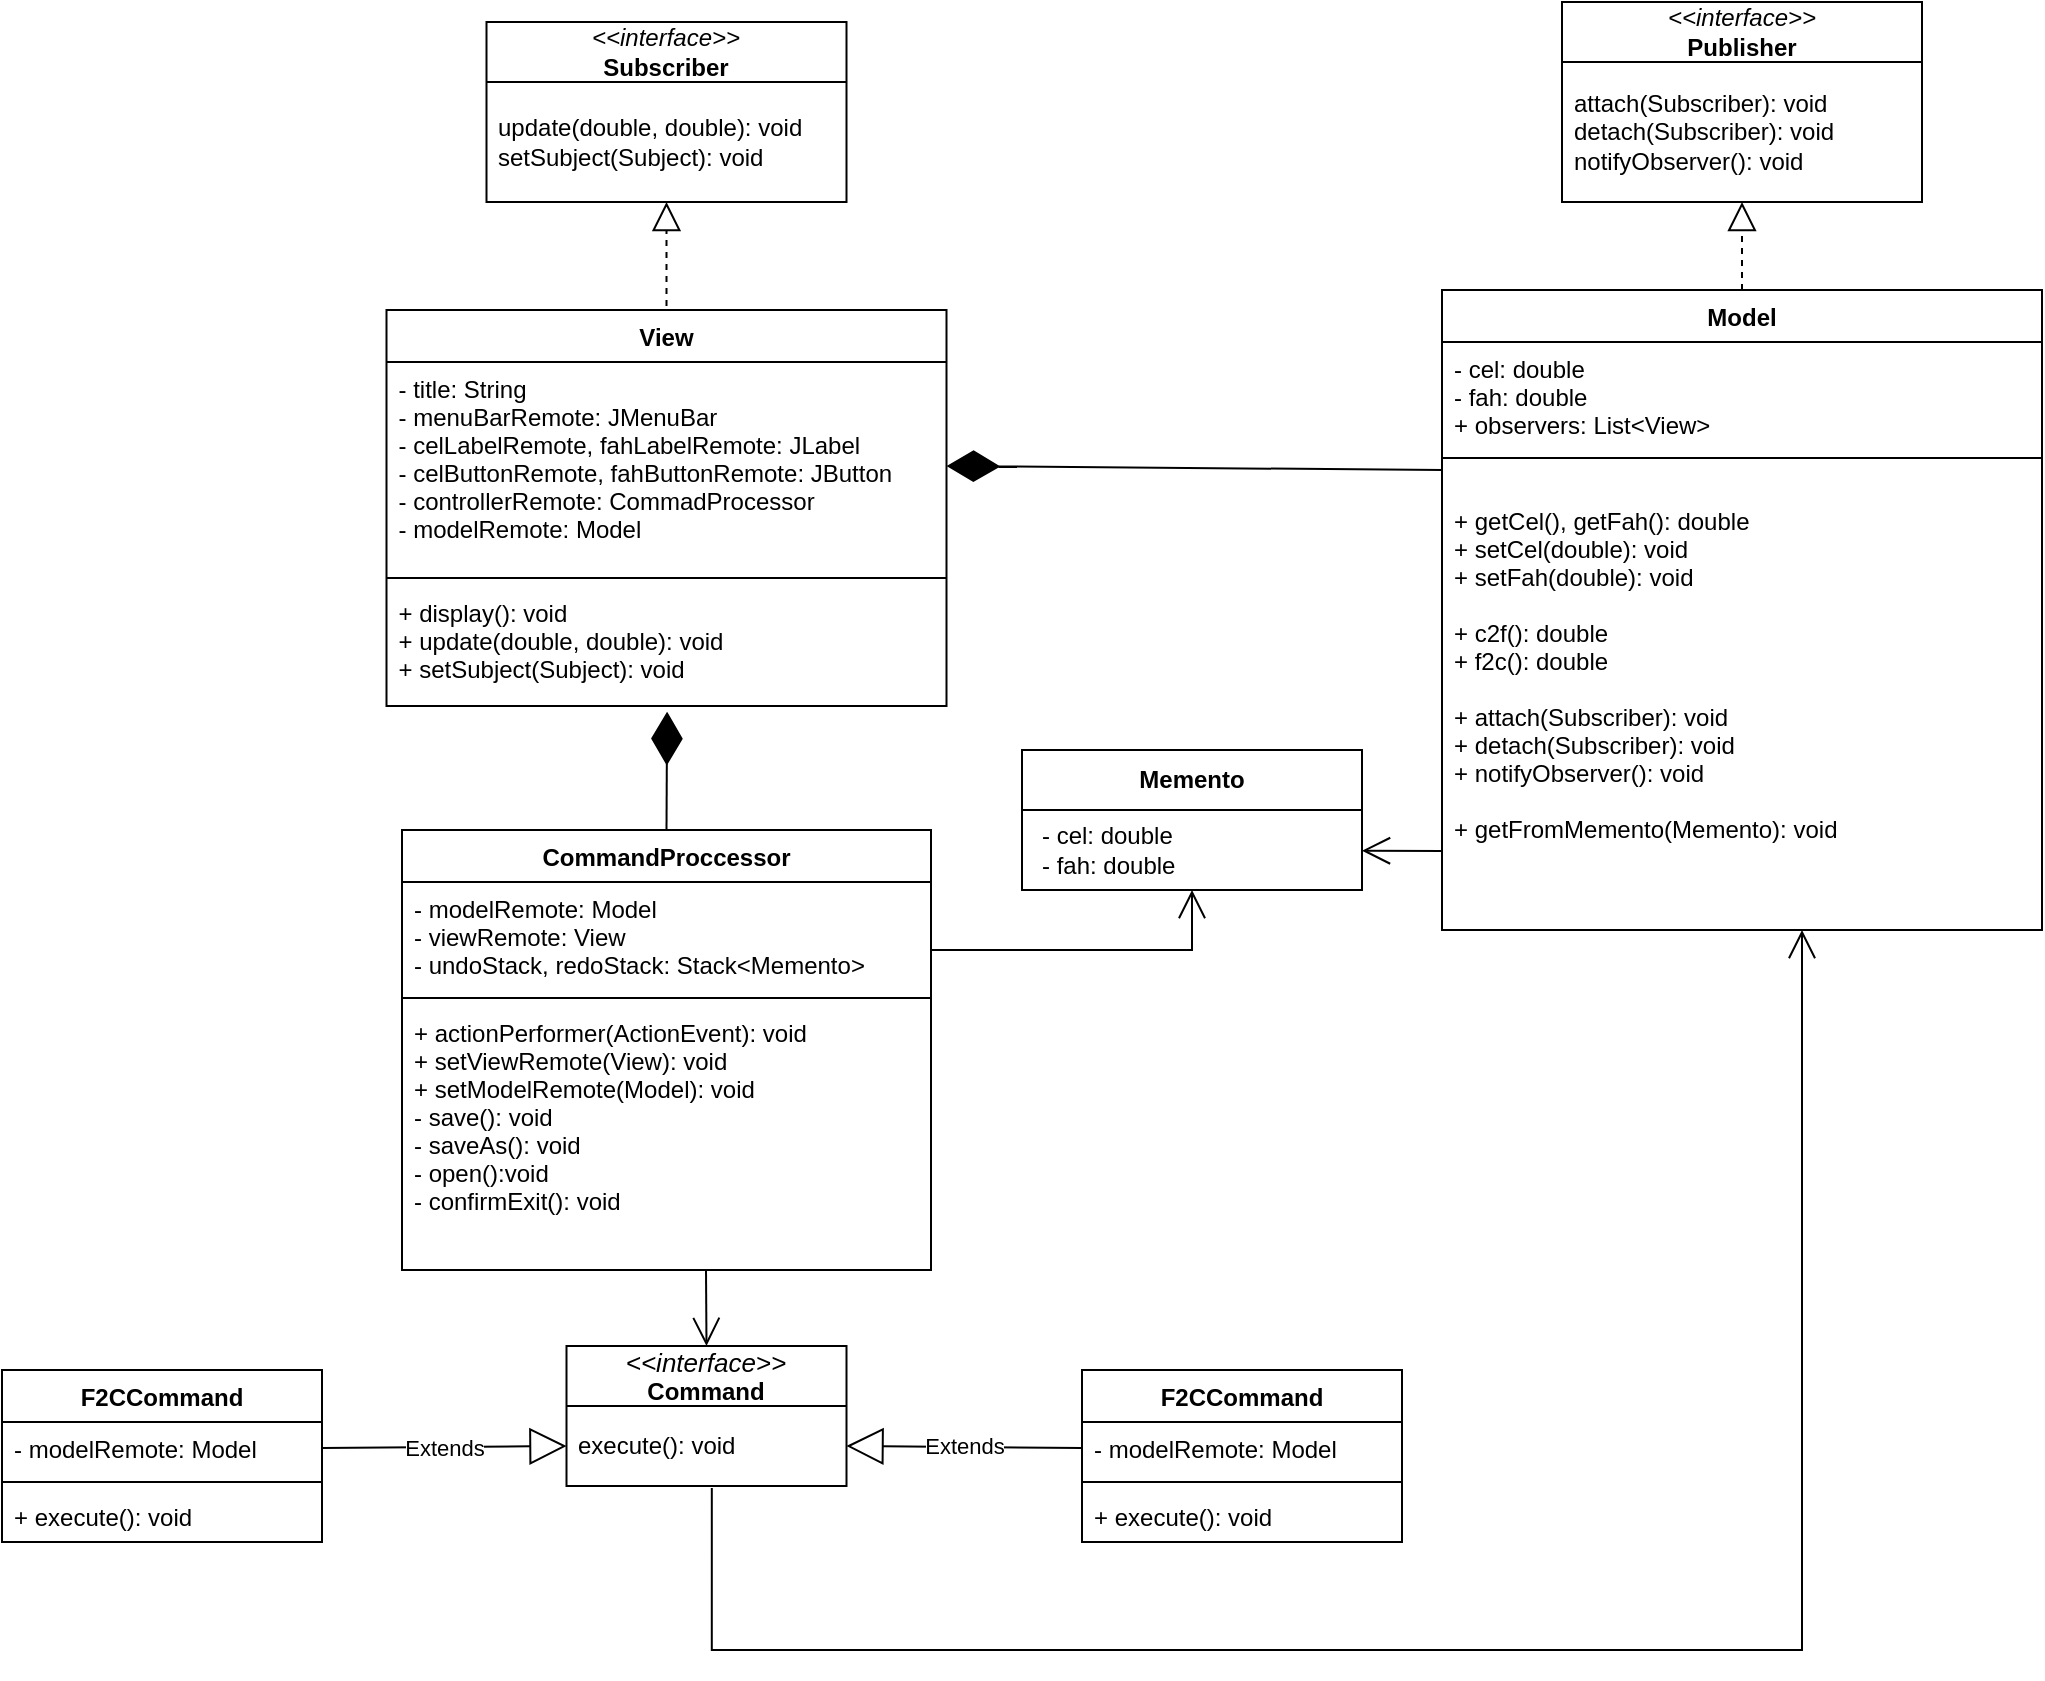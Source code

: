 <mxfile version="13.9.9" type="device"><diagram name="Page-1" id="lF1HKI5QYEUl3EO4XbJu"><mxGraphModel dx="2051" dy="1728" grid="1" gridSize="10" guides="1" tooltips="1" connect="1" arrows="1" fold="1" page="1" pageScale="1" pageWidth="850" pageHeight="1100" math="0" shadow="0"><root><mxCell id="0"/><mxCell id="1" parent="0"/><mxCell id="-fAWpeYrCVJKgv9Z_PuJ-15" value="&lt;i&gt;&lt;font style=&quot;font-size: 13px&quot;&gt;&amp;lt;&amp;lt;interface&amp;gt;&amp;gt;&lt;/font&gt;&lt;/i&gt;&lt;br&gt;&lt;b&gt;Command&lt;/b&gt;" style="swimlane;fontStyle=0;childLayout=stackLayout;horizontal=1;startSize=30;horizontalStack=0;resizeParent=1;resizeParentMax=0;resizeLast=0;collapsible=1;marginBottom=0;whiteSpace=wrap;html=1;" parent="1" vertex="1"><mxGeometry x="42.25" y="528" width="140" height="70" as="geometry"/></mxCell><mxCell id="-fAWpeYrCVJKgv9Z_PuJ-16" value="execute(): void" style="text;strokeColor=none;fillColor=none;align=left;verticalAlign=middle;spacingLeft=4;spacingRight=4;overflow=hidden;points=[[0,0.5],[1,0.5]];portConstraint=eastwest;rotatable=0;whiteSpace=wrap;html=1;" parent="-fAWpeYrCVJKgv9Z_PuJ-15" vertex="1"><mxGeometry y="30" width="140" height="40" as="geometry"/></mxCell><mxCell id="-fAWpeYrCVJKgv9Z_PuJ-23" value="&lt;i&gt;&amp;lt;&amp;lt;interface&amp;gt;&amp;gt;&lt;br&gt;&lt;/i&gt;&lt;b&gt;Subscriber&lt;/b&gt;" style="swimlane;fontStyle=0;childLayout=stackLayout;horizontal=1;startSize=30;horizontalStack=0;resizeParent=1;resizeParentMax=0;resizeLast=0;collapsible=1;marginBottom=0;whiteSpace=wrap;html=1;" parent="1" vertex="1"><mxGeometry x="2.25" y="-134" width="180" height="90" as="geometry"/></mxCell><mxCell id="-fAWpeYrCVJKgv9Z_PuJ-25" value="update(double, double): void&lt;br&gt;setSubject(Subject): void" style="text;strokeColor=none;fillColor=none;align=left;verticalAlign=middle;spacingLeft=4;spacingRight=4;overflow=hidden;points=[[0,0.5],[1,0.5]];portConstraint=eastwest;rotatable=0;whiteSpace=wrap;html=1;" parent="-fAWpeYrCVJKgv9Z_PuJ-23" vertex="1"><mxGeometry y="30" width="180" height="60" as="geometry"/></mxCell><mxCell id="-fAWpeYrCVJKgv9Z_PuJ-35" value="&lt;i&gt;&amp;lt;&amp;lt;interface&amp;gt;&amp;gt;&lt;/i&gt;&lt;br&gt;&lt;b&gt;Publisher&lt;/b&gt;" style="swimlane;fontStyle=0;childLayout=stackLayout;horizontal=1;startSize=30;horizontalStack=0;resizeParent=1;resizeParentMax=0;resizeLast=0;collapsible=1;marginBottom=0;whiteSpace=wrap;html=1;" parent="1" vertex="1"><mxGeometry x="540" y="-144" width="180" height="100" as="geometry"/></mxCell><mxCell id="-fAWpeYrCVJKgv9Z_PuJ-37" value="attach(Subscriber): void&lt;br&gt;detach(Subscriber): void&lt;br&gt;notifyObserver(): void" style="text;strokeColor=none;fillColor=none;align=left;verticalAlign=middle;spacingLeft=4;spacingRight=4;overflow=hidden;points=[[0,0.5],[1,0.5]];portConstraint=eastwest;rotatable=0;whiteSpace=wrap;html=1;" parent="-fAWpeYrCVJKgv9Z_PuJ-35" vertex="1"><mxGeometry y="30" width="180" height="70" as="geometry"/></mxCell><mxCell id="-fAWpeYrCVJKgv9Z_PuJ-42" value="" style="endArrow=block;dashed=1;endFill=0;endSize=12;html=1;rounded=0;exitX=0.5;exitY=0;exitDx=0;exitDy=0;" parent="1" target="-fAWpeYrCVJKgv9Z_PuJ-25" edge="1"><mxGeometry width="160" relative="1" as="geometry"><mxPoint x="92.25" y="20" as="sourcePoint"/><mxPoint x="-104.37" y="92.32" as="targetPoint"/></mxGeometry></mxCell><mxCell id="-fAWpeYrCVJKgv9Z_PuJ-45" value="" style="endArrow=block;dashed=1;endFill=0;endSize=12;html=1;rounded=0;" parent="1" source="Cz3kfkXefXTPAQg3dRb8-44" target="-fAWpeYrCVJKgv9Z_PuJ-37" edge="1"><mxGeometry width="160" relative="1" as="geometry"><mxPoint x="571.596" as="sourcePoint"/><mxPoint x="578.82" y="49.85" as="targetPoint"/></mxGeometry></mxCell><mxCell id="ppgzxUYTDI6bP3nH0hPY-6" value="Memento" style="swimlane;fontStyle=1;childLayout=stackLayout;horizontal=1;startSize=30;horizontalStack=0;resizeParent=1;resizeParentMax=0;resizeLast=0;collapsible=1;marginBottom=0;whiteSpace=wrap;html=1;" parent="1" vertex="1"><mxGeometry x="270" y="230" width="170" height="70" as="geometry"/></mxCell><mxCell id="ppgzxUYTDI6bP3nH0hPY-7" value="&lt;p style=&quot;margin: 0px 0px 0px 4px;&quot;&gt;- cel: double&lt;/p&gt;&lt;p style=&quot;margin: 0px 0px 0px 4px;&quot;&gt;- fah: double&lt;/p&gt;" style="text;strokeColor=none;fillColor=none;align=left;verticalAlign=middle;spacingLeft=4;spacingRight=4;overflow=hidden;points=[[0,0.5],[1,0.5]];portConstraint=eastwest;rotatable=0;whiteSpace=wrap;html=1;" parent="ppgzxUYTDI6bP3nH0hPY-6" vertex="1"><mxGeometry y="30" width="170" height="40" as="geometry"/></mxCell><mxCell id="Cz3kfkXefXTPAQg3dRb8-25" value="CommandProccessor" style="swimlane;fontStyle=1;align=center;verticalAlign=top;childLayout=stackLayout;horizontal=1;startSize=26;horizontalStack=0;resizeParent=1;resizeParentMax=0;resizeLast=0;collapsible=1;marginBottom=0;" parent="1" vertex="1"><mxGeometry x="-40" y="270" width="264.5" height="220" as="geometry"/></mxCell><mxCell id="Cz3kfkXefXTPAQg3dRb8-26" value="- modelRemote: Model&#10;- viewRemote: View&#10;- undoStack, redoStack: Stack&lt;Memento&gt;" style="text;strokeColor=none;fillColor=none;align=left;verticalAlign=top;spacingLeft=4;spacingRight=4;overflow=hidden;rotatable=0;points=[[0,0.5],[1,0.5]];portConstraint=eastwest;" parent="Cz3kfkXefXTPAQg3dRb8-25" vertex="1"><mxGeometry y="26" width="264.5" height="54" as="geometry"/></mxCell><mxCell id="Cz3kfkXefXTPAQg3dRb8-27" value="" style="line;strokeWidth=1;fillColor=none;align=left;verticalAlign=middle;spacingTop=-1;spacingLeft=3;spacingRight=3;rotatable=0;labelPosition=right;points=[];portConstraint=eastwest;" parent="Cz3kfkXefXTPAQg3dRb8-25" vertex="1"><mxGeometry y="80" width="264.5" height="8" as="geometry"/></mxCell><mxCell id="Cz3kfkXefXTPAQg3dRb8-28" value="+ actionPerformer(ActionEvent): void&#10;+ setViewRemote(View): void&#10;+ setModelRemote(Model): void&#10;- save(): void&#10;- saveAs(): void&#10;- open():void&#10;- confirmExit(): void" style="text;strokeColor=none;fillColor=none;align=left;verticalAlign=top;spacingLeft=4;spacingRight=4;overflow=hidden;rotatable=0;points=[[0,0.5],[1,0.5]];portConstraint=eastwest;" parent="Cz3kfkXefXTPAQg3dRb8-25" vertex="1"><mxGeometry y="88" width="264.5" height="132" as="geometry"/></mxCell><mxCell id="Cz3kfkXefXTPAQg3dRb8-31" value="" style="endArrow=open;endFill=1;endSize=12;html=1;exitX=0;exitY=0.696;exitDx=0;exitDy=0;exitPerimeter=0;" parent="1" target="ppgzxUYTDI6bP3nH0hPY-7" edge="1"><mxGeometry width="160" relative="1" as="geometry"><mxPoint x="480" y="280.48" as="sourcePoint"/><mxPoint x="270" y="400" as="targetPoint"/></mxGeometry></mxCell><mxCell id="Cz3kfkXefXTPAQg3dRb8-32" value="F2CCommand" style="swimlane;fontStyle=1;align=center;verticalAlign=top;childLayout=stackLayout;horizontal=1;startSize=26;horizontalStack=0;resizeParent=1;resizeParentMax=0;resizeLast=0;collapsible=1;marginBottom=0;" parent="1" vertex="1"><mxGeometry x="300" y="540" width="160" height="86" as="geometry"/></mxCell><mxCell id="Cz3kfkXefXTPAQg3dRb8-33" value="- modelRemote: Model" style="text;strokeColor=none;fillColor=none;align=left;verticalAlign=top;spacingLeft=4;spacingRight=4;overflow=hidden;rotatable=0;points=[[0,0.5],[1,0.5]];portConstraint=eastwest;" parent="Cz3kfkXefXTPAQg3dRb8-32" vertex="1"><mxGeometry y="26" width="160" height="26" as="geometry"/></mxCell><mxCell id="Cz3kfkXefXTPAQg3dRb8-34" value="" style="line;strokeWidth=1;fillColor=none;align=left;verticalAlign=middle;spacingTop=-1;spacingLeft=3;spacingRight=3;rotatable=0;labelPosition=right;points=[];portConstraint=eastwest;" parent="Cz3kfkXefXTPAQg3dRb8-32" vertex="1"><mxGeometry y="52" width="160" height="8" as="geometry"/></mxCell><mxCell id="Cz3kfkXefXTPAQg3dRb8-35" value="+ execute(): void" style="text;strokeColor=none;fillColor=none;align=left;verticalAlign=top;spacingLeft=4;spacingRight=4;overflow=hidden;rotatable=0;points=[[0,0.5],[1,0.5]];portConstraint=eastwest;fontStyle=0" parent="Cz3kfkXefXTPAQg3dRb8-32" vertex="1"><mxGeometry y="60" width="160" height="26" as="geometry"/></mxCell><mxCell id="Cz3kfkXefXTPAQg3dRb8-36" value="F2CCommand" style="swimlane;fontStyle=1;align=center;verticalAlign=top;childLayout=stackLayout;horizontal=1;startSize=26;horizontalStack=0;resizeParent=1;resizeParentMax=0;resizeLast=0;collapsible=1;marginBottom=0;" parent="1" vertex="1"><mxGeometry x="-240" y="540" width="160" height="86" as="geometry"/></mxCell><mxCell id="Cz3kfkXefXTPAQg3dRb8-37" value="- modelRemote: Model" style="text;strokeColor=none;fillColor=none;align=left;verticalAlign=top;spacingLeft=4;spacingRight=4;overflow=hidden;rotatable=0;points=[[0,0.5],[1,0.5]];portConstraint=eastwest;" parent="Cz3kfkXefXTPAQg3dRb8-36" vertex="1"><mxGeometry y="26" width="160" height="26" as="geometry"/></mxCell><mxCell id="Cz3kfkXefXTPAQg3dRb8-38" value="" style="line;strokeWidth=1;fillColor=none;align=left;verticalAlign=middle;spacingTop=-1;spacingLeft=3;spacingRight=3;rotatable=0;labelPosition=right;points=[];portConstraint=eastwest;" parent="Cz3kfkXefXTPAQg3dRb8-36" vertex="1"><mxGeometry y="52" width="160" height="8" as="geometry"/></mxCell><mxCell id="Cz3kfkXefXTPAQg3dRb8-39" value="+ execute(): void" style="text;strokeColor=none;fillColor=none;align=left;verticalAlign=top;spacingLeft=4;spacingRight=4;overflow=hidden;rotatable=0;points=[[0,0.5],[1,0.5]];portConstraint=eastwest;fontStyle=0" parent="Cz3kfkXefXTPAQg3dRb8-36" vertex="1"><mxGeometry y="60" width="160" height="26" as="geometry"/></mxCell><mxCell id="Cz3kfkXefXTPAQg3dRb8-42" value="" style="endArrow=open;endFill=1;endSize=12;html=1;entryX=0.5;entryY=0;entryDx=0;entryDy=0;" parent="1" target="-fAWpeYrCVJKgv9Z_PuJ-15" edge="1"><mxGeometry width="160" relative="1" as="geometry"><mxPoint x="112" y="490" as="sourcePoint"/><mxPoint x="18.628" y="534" as="targetPoint"/></mxGeometry></mxCell><mxCell id="Cz3kfkXefXTPAQg3dRb8-43" value="" style="endArrow=none;endFill=0;endSize=12;html=1;startArrow=open;startFill=0;startSize=12;edgeStyle=orthogonalEdgeStyle;rounded=0;" parent="1" source="ppgzxUYTDI6bP3nH0hPY-7" edge="1"><mxGeometry width="160" relative="1" as="geometry"><mxPoint x="-40" y="140" as="sourcePoint"/><mxPoint x="225" y="330" as="targetPoint"/><Array as="points"><mxPoint x="355" y="330"/><mxPoint x="224" y="330"/></Array></mxGeometry></mxCell><mxCell id="Cz3kfkXefXTPAQg3dRb8-44" value="Model" style="swimlane;fontStyle=1;align=center;verticalAlign=top;childLayout=stackLayout;horizontal=1;startSize=26;horizontalStack=0;resizeParent=1;resizeParentMax=0;resizeLast=0;collapsible=1;marginBottom=0;" parent="1" vertex="1"><mxGeometry x="480" width="300" height="320" as="geometry"/></mxCell><mxCell id="Cz3kfkXefXTPAQg3dRb8-45" value="- cel: double&#10;- fah: double&#10;+ observers: List&lt;View&gt;" style="text;strokeColor=none;fillColor=none;align=left;verticalAlign=top;spacingLeft=4;spacingRight=4;overflow=hidden;rotatable=0;points=[[0,0.5],[1,0.5]];portConstraint=eastwest;" parent="Cz3kfkXefXTPAQg3dRb8-44" vertex="1"><mxGeometry y="26" width="300" height="54" as="geometry"/></mxCell><mxCell id="Cz3kfkXefXTPAQg3dRb8-46" value="" style="line;strokeWidth=1;fillColor=none;align=left;verticalAlign=middle;spacingTop=-1;spacingLeft=3;spacingRight=3;rotatable=0;labelPosition=right;points=[];portConstraint=eastwest;" parent="Cz3kfkXefXTPAQg3dRb8-44" vertex="1"><mxGeometry y="80" width="300" height="8" as="geometry"/></mxCell><mxCell id="Cz3kfkXefXTPAQg3dRb8-47" value="&#10;+ getCel(), getFah(): double&#10;+ setCel(double): void&#10;+ setFah(double): void&#10;&#10;+ c2f(): double&#10;+ f2c(): double&#10;&#10;+ attach(Subscriber): void&#10;+ detach(Subscriber): void&#10;+ notifyObserver(): void&#10;&#10;+ getFromMemento(Memento): void" style="text;strokeColor=none;fillColor=none;align=left;verticalAlign=top;spacingLeft=4;spacingRight=4;overflow=hidden;rotatable=0;points=[[0,0.5],[1,0.5]];portConstraint=eastwest;" parent="Cz3kfkXefXTPAQg3dRb8-44" vertex="1"><mxGeometry y="88" width="300" height="232" as="geometry"/></mxCell><mxCell id="Cz3kfkXefXTPAQg3dRb8-52" value="View" style="swimlane;fontStyle=1;align=center;verticalAlign=top;childLayout=stackLayout;horizontal=1;startSize=26;horizontalStack=0;resizeParent=1;resizeParentMax=0;resizeLast=0;collapsible=1;marginBottom=0;" parent="1" vertex="1"><mxGeometry x="-47.75" y="10" width="280" height="198" as="geometry"/></mxCell><mxCell id="Cz3kfkXefXTPAQg3dRb8-53" value="- title: String&#10;- menuBarRemote: JMenuBar&#10;- celLabelRemote, fahLabelRemote: JLabel&#10;- celButtonRemote, fahButtonRemote: JButton&#10;- controllerRemote: CommadProcessor&#10;- modelRemote: Model" style="text;strokeColor=none;fillColor=none;align=left;verticalAlign=top;spacingLeft=4;spacingRight=4;overflow=hidden;rotatable=0;points=[[0,0.5],[1,0.5]];portConstraint=eastwest;" parent="Cz3kfkXefXTPAQg3dRb8-52" vertex="1"><mxGeometry y="26" width="280" height="104" as="geometry"/></mxCell><mxCell id="Cz3kfkXefXTPAQg3dRb8-54" value="" style="line;strokeWidth=1;fillColor=none;align=left;verticalAlign=middle;spacingTop=-1;spacingLeft=3;spacingRight=3;rotatable=0;labelPosition=right;points=[];portConstraint=eastwest;" parent="Cz3kfkXefXTPAQg3dRb8-52" vertex="1"><mxGeometry y="130" width="280" height="8" as="geometry"/></mxCell><mxCell id="Cz3kfkXefXTPAQg3dRb8-55" value="+ display(): void&#10;+ update(double, double): void&#10;+ setSubject(Subject): void" style="text;strokeColor=none;fillColor=none;align=left;verticalAlign=top;spacingLeft=4;spacingRight=4;overflow=hidden;rotatable=0;points=[[0,0.5],[1,0.5]];portConstraint=eastwest;" parent="Cz3kfkXefXTPAQg3dRb8-52" vertex="1"><mxGeometry y="138" width="280" height="60" as="geometry"/></mxCell><mxCell id="uouMhtnYAaf-AlzRGQQH-1" value="" style="endArrow=diamondThin;endFill=1;endSize=24;html=1;exitX=0.5;exitY=0;exitDx=0;exitDy=0;entryX=0.501;entryY=1.047;entryDx=0;entryDy=0;entryPerimeter=0;" edge="1" parent="1" source="Cz3kfkXefXTPAQg3dRb8-25" target="Cz3kfkXefXTPAQg3dRb8-55"><mxGeometry width="160" relative="1" as="geometry"><mxPoint x="280" y="260" as="sourcePoint"/><mxPoint x="93" y="200" as="targetPoint"/></mxGeometry></mxCell><mxCell id="uouMhtnYAaf-AlzRGQQH-2" value="" style="endArrow=diamondThin;endFill=1;endSize=24;html=1;entryX=1;entryY=0.5;entryDx=0;entryDy=0;" edge="1" parent="1" target="Cz3kfkXefXTPAQg3dRb8-53"><mxGeometry width="160" relative="1" as="geometry"><mxPoint x="480" y="90" as="sourcePoint"/><mxPoint x="440" y="260" as="targetPoint"/></mxGeometry></mxCell><mxCell id="uouMhtnYAaf-AlzRGQQH-3" value="Extends" style="endArrow=block;endSize=16;endFill=0;html=1;exitX=1;exitY=0.5;exitDx=0;exitDy=0;entryX=0;entryY=0.5;entryDx=0;entryDy=0;" edge="1" parent="1" source="Cz3kfkXefXTPAQg3dRb8-37" target="-fAWpeYrCVJKgv9Z_PuJ-16"><mxGeometry width="160" relative="1" as="geometry"><mxPoint x="280" y="530" as="sourcePoint"/><mxPoint x="40" y="567" as="targetPoint"/></mxGeometry></mxCell><mxCell id="uouMhtnYAaf-AlzRGQQH-4" value="Extends" style="endArrow=block;endSize=16;endFill=0;html=1;entryX=1;entryY=0.5;entryDx=0;entryDy=0;exitX=0;exitY=0.5;exitDx=0;exitDy=0;" edge="1" parent="1" source="Cz3kfkXefXTPAQg3dRb8-33" target="-fAWpeYrCVJKgv9Z_PuJ-16"><mxGeometry width="160" relative="1" as="geometry"><mxPoint x="280" y="530" as="sourcePoint"/><mxPoint x="440" y="530" as="targetPoint"/></mxGeometry></mxCell><mxCell id="uouMhtnYAaf-AlzRGQQH-5" value="" style="endArrow=open;endFill=1;endSize=12;html=1;exitX=0.519;exitY=1.026;exitDx=0;exitDy=0;exitPerimeter=0;edgeStyle=orthogonalEdgeStyle;rounded=0;" edge="1" parent="1" source="-fAWpeYrCVJKgv9Z_PuJ-16"><mxGeometry width="160" relative="1" as="geometry"><mxPoint x="280" y="530" as="sourcePoint"/><mxPoint x="660" y="320" as="targetPoint"/><Array as="points"><mxPoint x="115" y="680"/><mxPoint x="660" y="680"/></Array></mxGeometry></mxCell></root></mxGraphModel></diagram></mxfile>